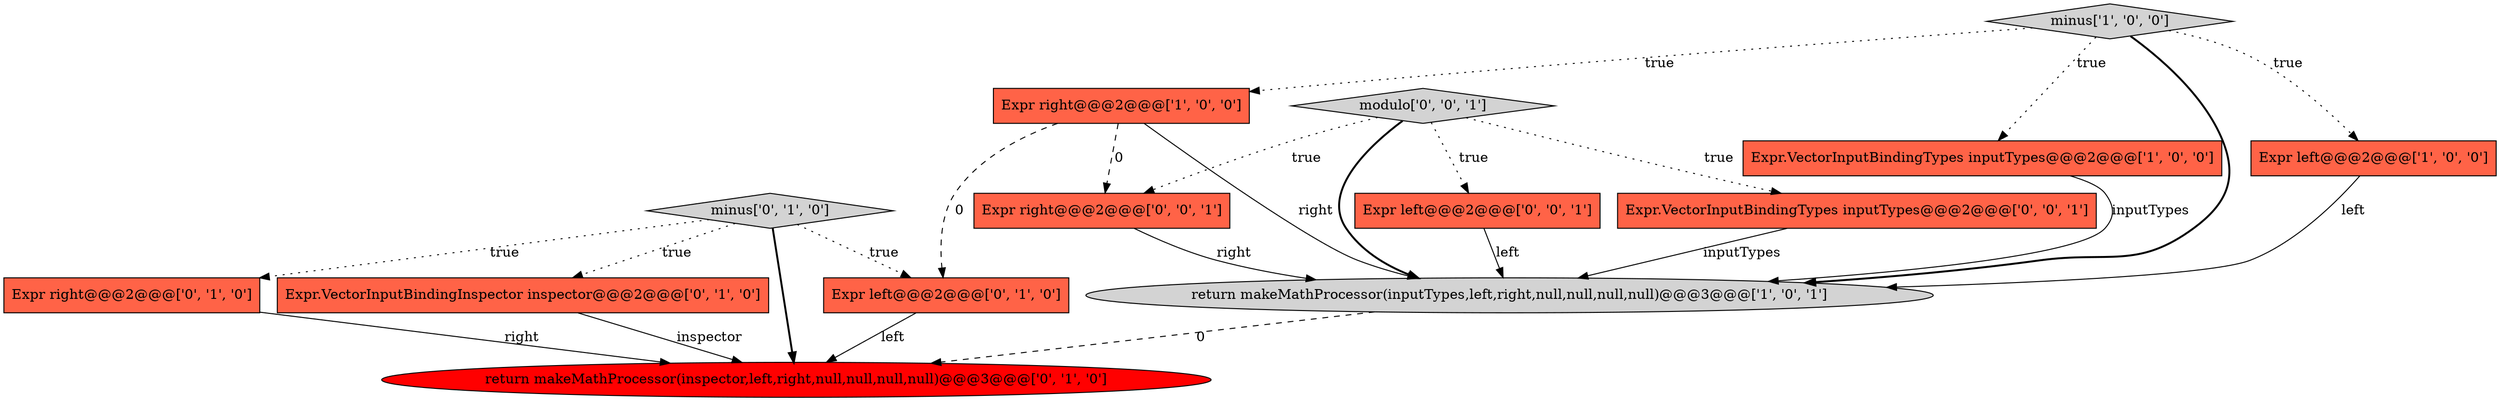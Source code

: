 digraph {
3 [style = filled, label = "Expr right@@@2@@@['1', '0', '0']", fillcolor = tomato, shape = box image = "AAA1AAABBB1BBB"];
12 [style = filled, label = "Expr right@@@2@@@['0', '0', '1']", fillcolor = tomato, shape = box image = "AAA0AAABBB3BBB"];
10 [style = filled, label = "Expr.VectorInputBindingTypes inputTypes@@@2@@@['0', '0', '1']", fillcolor = tomato, shape = box image = "AAA0AAABBB3BBB"];
8 [style = filled, label = "Expr.VectorInputBindingInspector inspector@@@2@@@['0', '1', '0']", fillcolor = tomato, shape = box image = "AAA0AAABBB2BBB"];
7 [style = filled, label = "minus['0', '1', '0']", fillcolor = lightgray, shape = diamond image = "AAA0AAABBB2BBB"];
13 [style = filled, label = "modulo['0', '0', '1']", fillcolor = lightgray, shape = diamond image = "AAA0AAABBB3BBB"];
11 [style = filled, label = "Expr left@@@2@@@['0', '0', '1']", fillcolor = tomato, shape = box image = "AAA0AAABBB3BBB"];
5 [style = filled, label = "Expr right@@@2@@@['0', '1', '0']", fillcolor = tomato, shape = box image = "AAA0AAABBB2BBB"];
2 [style = filled, label = "Expr.VectorInputBindingTypes inputTypes@@@2@@@['1', '0', '0']", fillcolor = tomato, shape = box image = "AAA0AAABBB1BBB"];
6 [style = filled, label = "return makeMathProcessor(inspector,left,right,null,null,null,null)@@@3@@@['0', '1', '0']", fillcolor = red, shape = ellipse image = "AAA1AAABBB2BBB"];
1 [style = filled, label = "return makeMathProcessor(inputTypes,left,right,null,null,null,null)@@@3@@@['1', '0', '1']", fillcolor = lightgray, shape = ellipse image = "AAA0AAABBB1BBB"];
9 [style = filled, label = "Expr left@@@2@@@['0', '1', '0']", fillcolor = tomato, shape = box image = "AAA1AAABBB2BBB"];
4 [style = filled, label = "minus['1', '0', '0']", fillcolor = lightgray, shape = diamond image = "AAA0AAABBB1BBB"];
0 [style = filled, label = "Expr left@@@2@@@['1', '0', '0']", fillcolor = tomato, shape = box image = "AAA0AAABBB1BBB"];
5->6 [style = solid, label="right"];
13->12 [style = dotted, label="true"];
9->6 [style = solid, label="left"];
10->1 [style = solid, label="inputTypes"];
2->1 [style = solid, label="inputTypes"];
4->0 [style = dotted, label="true"];
12->1 [style = solid, label="right"];
11->1 [style = solid, label="left"];
7->9 [style = dotted, label="true"];
13->10 [style = dotted, label="true"];
13->1 [style = bold, label=""];
0->1 [style = solid, label="left"];
7->5 [style = dotted, label="true"];
3->1 [style = solid, label="right"];
4->3 [style = dotted, label="true"];
3->12 [style = dashed, label="0"];
3->9 [style = dashed, label="0"];
1->6 [style = dashed, label="0"];
7->6 [style = bold, label=""];
8->6 [style = solid, label="inspector"];
13->11 [style = dotted, label="true"];
4->1 [style = bold, label=""];
7->8 [style = dotted, label="true"];
4->2 [style = dotted, label="true"];
}
